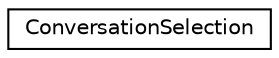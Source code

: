 digraph G
{
  edge [fontname="Helvetica",fontsize="10",labelfontname="Helvetica",labelfontsize="10"];
  node [fontname="Helvetica",fontsize="10",shape=record];
  rankdir="LR";
  Node1 [label="ConversationSelection",height=0.2,width=0.4,color="black", fillcolor="white", style="filled",URL="$interface_conversation_selection.html"];
}
